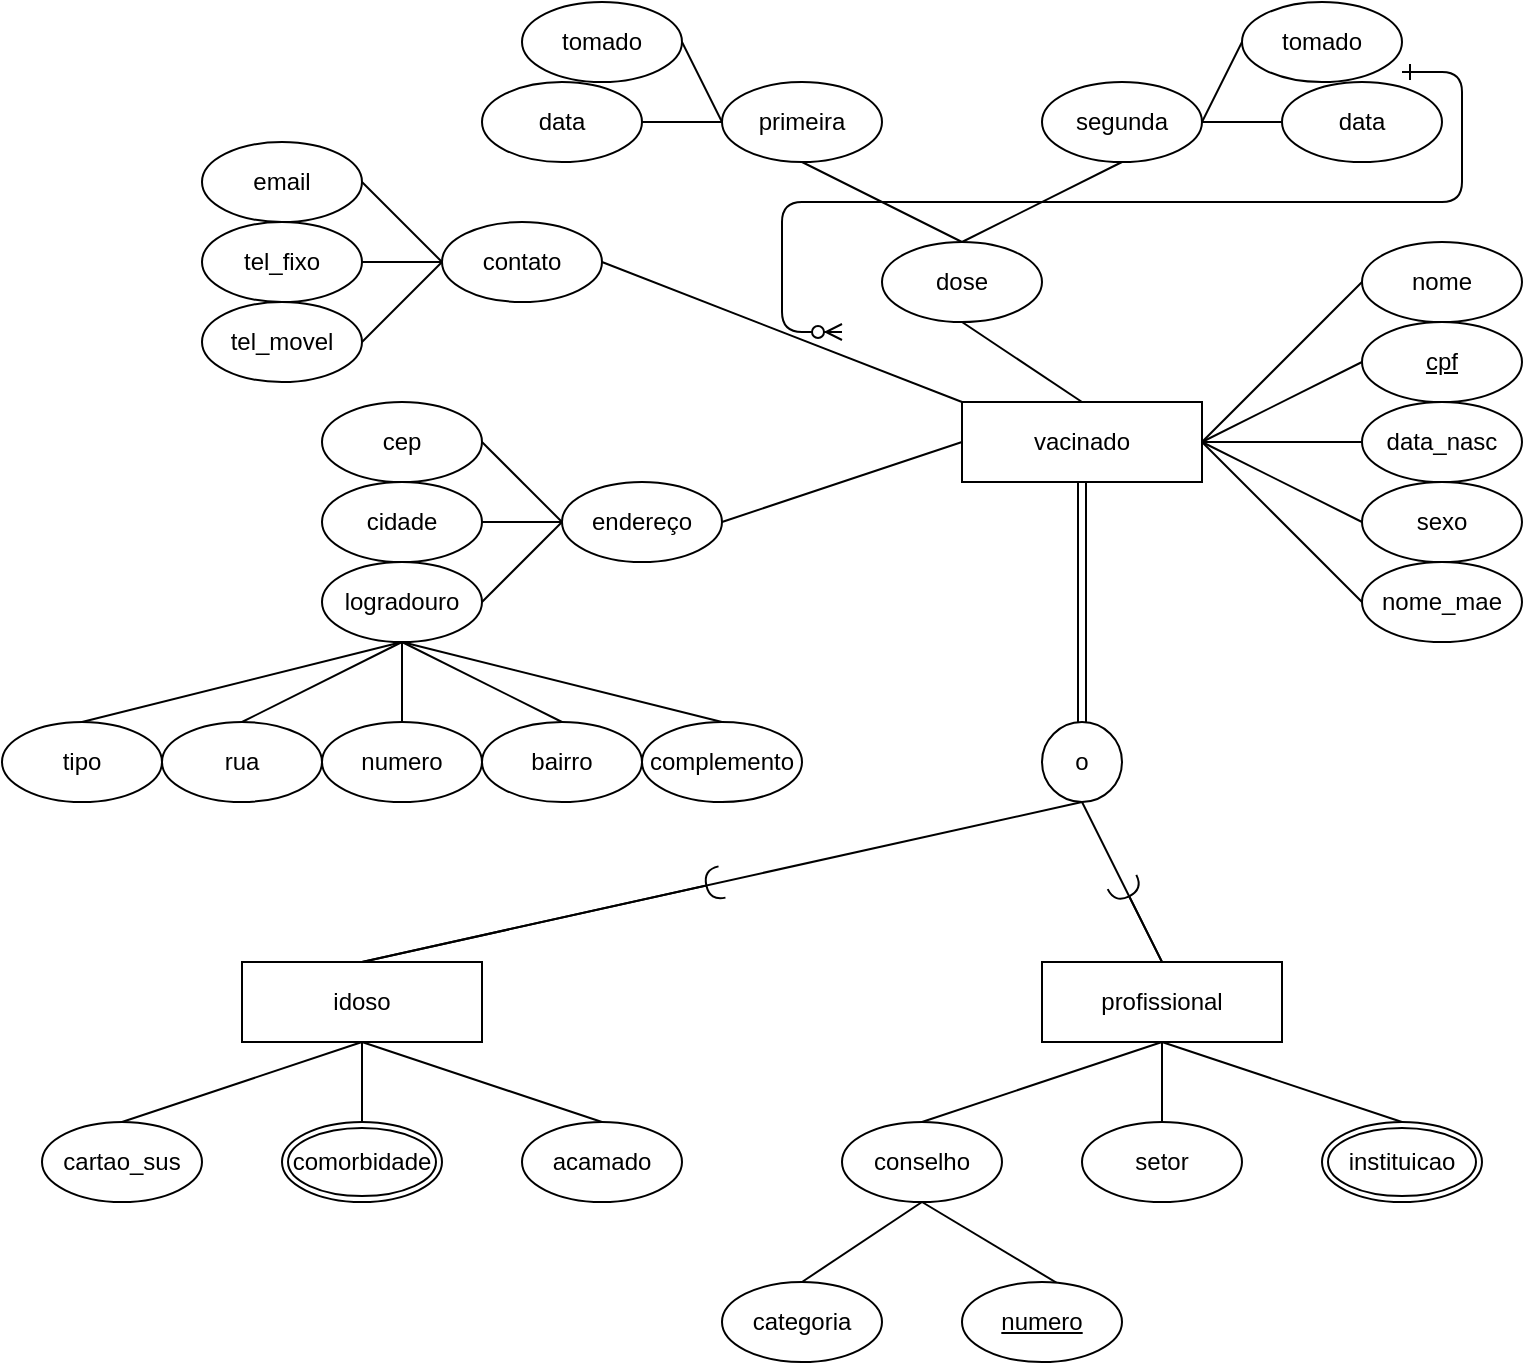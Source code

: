 <mxfile version="14.4.5" type="github">
  <diagram id="R2lEEEUBdFMjLlhIrx00" name="Page-1">
    <mxGraphModel dx="1021" dy="536" grid="1" gridSize="10" guides="1" tooltips="1" connect="1" arrows="1" fold="1" page="1" pageScale="1" pageWidth="850" pageHeight="1100" math="0" shadow="0" extFonts="Permanent Marker^https://fonts.googleapis.com/css?family=Permanent+Marker">
      <root>
        <mxCell id="0" />
        <mxCell id="1" parent="0" />
        <mxCell id="C-vyLk0tnHw3VtMMgP7b-12" value="" style="edgeStyle=entityRelationEdgeStyle;endArrow=ERzeroToMany;startArrow=ERone;endFill=1;startFill=0;" parent="1" target="C-vyLk0tnHw3VtMMgP7b-17" edge="1">
          <mxGeometry width="100" height="100" relative="1" as="geometry">
            <mxPoint x="740" y="75" as="sourcePoint" />
            <mxPoint x="460" y="205" as="targetPoint" />
          </mxGeometry>
        </mxCell>
        <mxCell id="0mzesN_WcEqe4faNA7i8-20" style="edgeStyle=none;rounded=0;orthogonalLoop=1;jettySize=auto;html=1;exitX=1;exitY=0.5;exitDx=0;exitDy=0;entryX=0;entryY=0.5;entryDx=0;entryDy=0;endArrow=none;endFill=0;" edge="1" parent="1" source="0mzesN_WcEqe4faNA7i8-1" target="0mzesN_WcEqe4faNA7i8-2">
          <mxGeometry relative="1" as="geometry" />
        </mxCell>
        <mxCell id="0mzesN_WcEqe4faNA7i8-21" style="edgeStyle=none;rounded=0;orthogonalLoop=1;jettySize=auto;html=1;exitX=1;exitY=0.5;exitDx=0;exitDy=0;entryX=0;entryY=0.5;entryDx=0;entryDy=0;endArrow=none;endFill=0;" edge="1" parent="1" source="0mzesN_WcEqe4faNA7i8-1" target="0mzesN_WcEqe4faNA7i8-3">
          <mxGeometry relative="1" as="geometry" />
        </mxCell>
        <mxCell id="0mzesN_WcEqe4faNA7i8-22" style="edgeStyle=none;rounded=0;orthogonalLoop=1;jettySize=auto;html=1;exitX=1;exitY=0.5;exitDx=0;exitDy=0;entryX=0;entryY=0.5;entryDx=0;entryDy=0;endArrow=none;endFill=0;" edge="1" parent="1" source="0mzesN_WcEqe4faNA7i8-1" target="0mzesN_WcEqe4faNA7i8-4">
          <mxGeometry relative="1" as="geometry" />
        </mxCell>
        <mxCell id="0mzesN_WcEqe4faNA7i8-23" style="edgeStyle=none;rounded=0;orthogonalLoop=1;jettySize=auto;html=1;exitX=1;exitY=0.5;exitDx=0;exitDy=0;entryX=0;entryY=0.5;entryDx=0;entryDy=0;endArrow=none;endFill=0;" edge="1" parent="1" source="0mzesN_WcEqe4faNA7i8-1" target="0mzesN_WcEqe4faNA7i8-5">
          <mxGeometry relative="1" as="geometry" />
        </mxCell>
        <mxCell id="0mzesN_WcEqe4faNA7i8-24" style="edgeStyle=none;rounded=0;orthogonalLoop=1;jettySize=auto;html=1;exitX=1;exitY=0.5;exitDx=0;exitDy=0;entryX=0;entryY=0.5;entryDx=0;entryDy=0;endArrow=none;endFill=0;" edge="1" parent="1" source="0mzesN_WcEqe4faNA7i8-1" target="0mzesN_WcEqe4faNA7i8-6">
          <mxGeometry relative="1" as="geometry" />
        </mxCell>
        <mxCell id="0mzesN_WcEqe4faNA7i8-43" style="edgeStyle=none;rounded=0;orthogonalLoop=1;jettySize=auto;html=1;exitX=0;exitY=0;exitDx=0;exitDy=0;entryX=1;entryY=0.5;entryDx=0;entryDy=0;endArrow=none;endFill=0;" edge="1" parent="1" source="0mzesN_WcEqe4faNA7i8-1" target="0mzesN_WcEqe4faNA7i8-7">
          <mxGeometry relative="1" as="geometry" />
        </mxCell>
        <mxCell id="0mzesN_WcEqe4faNA7i8-44" style="edgeStyle=none;rounded=0;orthogonalLoop=1;jettySize=auto;html=1;exitX=0.5;exitY=0;exitDx=0;exitDy=0;entryX=0.5;entryY=1;entryDx=0;entryDy=0;endArrow=none;endFill=0;" edge="1" parent="1" source="0mzesN_WcEqe4faNA7i8-1" target="0mzesN_WcEqe4faNA7i8-8">
          <mxGeometry relative="1" as="geometry" />
        </mxCell>
        <mxCell id="0mzesN_WcEqe4faNA7i8-60" style="edgeStyle=none;rounded=0;orthogonalLoop=1;jettySize=auto;html=1;exitX=0;exitY=0.5;exitDx=0;exitDy=0;entryX=1;entryY=0.5;entryDx=0;entryDy=0;endArrow=none;endFill=0;" edge="1" parent="1" source="0mzesN_WcEqe4faNA7i8-1" target="0mzesN_WcEqe4faNA7i8-9">
          <mxGeometry relative="1" as="geometry" />
        </mxCell>
        <mxCell id="0mzesN_WcEqe4faNA7i8-64" style="edgeStyle=none;rounded=0;orthogonalLoop=1;jettySize=auto;html=1;exitX=0.5;exitY=1;exitDx=0;exitDy=0;entryX=0.5;entryY=0;entryDx=0;entryDy=0;shape=link;" edge="1" parent="1" source="0mzesN_WcEqe4faNA7i8-1" target="0mzesN_WcEqe4faNA7i8-63">
          <mxGeometry relative="1" as="geometry" />
        </mxCell>
        <mxCell id="0mzesN_WcEqe4faNA7i8-1" value="vacinado" style="rounded=0;whiteSpace=wrap;html=1;" vertex="1" parent="1">
          <mxGeometry x="520" y="240" width="120" height="40" as="geometry" />
        </mxCell>
        <mxCell id="0mzesN_WcEqe4faNA7i8-2" value="nome" style="ellipse;whiteSpace=wrap;html=1;" vertex="1" parent="1">
          <mxGeometry x="720" y="160" width="80" height="40" as="geometry" />
        </mxCell>
        <mxCell id="0mzesN_WcEqe4faNA7i8-3" value="&lt;u&gt;cpf&lt;/u&gt;" style="ellipse;whiteSpace=wrap;html=1;" vertex="1" parent="1">
          <mxGeometry x="720" y="200" width="80" height="40" as="geometry" />
        </mxCell>
        <mxCell id="0mzesN_WcEqe4faNA7i8-4" value="&lt;div&gt;data_nasc&lt;/div&gt;" style="ellipse;whiteSpace=wrap;html=1;" vertex="1" parent="1">
          <mxGeometry x="720" y="240" width="80" height="40" as="geometry" />
        </mxCell>
        <mxCell id="0mzesN_WcEqe4faNA7i8-5" value="sexo" style="ellipse;whiteSpace=wrap;html=1;" vertex="1" parent="1">
          <mxGeometry x="720" y="280" width="80" height="40" as="geometry" />
        </mxCell>
        <mxCell id="0mzesN_WcEqe4faNA7i8-6" value="&lt;div&gt;nome_mae&lt;/div&gt;" style="ellipse;whiteSpace=wrap;html=1;" vertex="1" parent="1">
          <mxGeometry x="720" y="320" width="80" height="40" as="geometry" />
        </mxCell>
        <mxCell id="0mzesN_WcEqe4faNA7i8-16" style="rounded=0;orthogonalLoop=1;jettySize=auto;html=1;exitX=0;exitY=0.5;exitDx=0;exitDy=0;entryX=1;entryY=0.5;entryDx=0;entryDy=0;endArrow=none;endFill=0;" edge="1" parent="1" source="0mzesN_WcEqe4faNA7i8-7" target="0mzesN_WcEqe4faNA7i8-10">
          <mxGeometry relative="1" as="geometry" />
        </mxCell>
        <mxCell id="0mzesN_WcEqe4faNA7i8-17" style="edgeStyle=none;rounded=0;orthogonalLoop=1;jettySize=auto;html=1;exitX=0;exitY=0.5;exitDx=0;exitDy=0;entryX=1;entryY=0.5;entryDx=0;entryDy=0;endArrow=none;endFill=0;" edge="1" parent="1" source="0mzesN_WcEqe4faNA7i8-7" target="0mzesN_WcEqe4faNA7i8-11">
          <mxGeometry relative="1" as="geometry" />
        </mxCell>
        <mxCell id="0mzesN_WcEqe4faNA7i8-18" style="edgeStyle=none;rounded=0;orthogonalLoop=1;jettySize=auto;html=1;exitX=0;exitY=0.5;exitDx=0;exitDy=0;entryX=1;entryY=0.5;entryDx=0;entryDy=0;endArrow=none;endFill=0;" edge="1" parent="1" source="0mzesN_WcEqe4faNA7i8-7" target="0mzesN_WcEqe4faNA7i8-12">
          <mxGeometry relative="1" as="geometry" />
        </mxCell>
        <mxCell id="0mzesN_WcEqe4faNA7i8-7" value="contato" style="ellipse;whiteSpace=wrap;html=1;" vertex="1" parent="1">
          <mxGeometry x="260" y="150" width="80" height="40" as="geometry" />
        </mxCell>
        <mxCell id="0mzesN_WcEqe4faNA7i8-48" style="edgeStyle=none;rounded=0;orthogonalLoop=1;jettySize=auto;html=1;exitX=0.5;exitY=0;exitDx=0;exitDy=0;entryX=0.5;entryY=1;entryDx=0;entryDy=0;endArrow=none;endFill=0;" edge="1" parent="1" source="0mzesN_WcEqe4faNA7i8-8" target="0mzesN_WcEqe4faNA7i8-46">
          <mxGeometry relative="1" as="geometry" />
        </mxCell>
        <mxCell id="0mzesN_WcEqe4faNA7i8-49" style="edgeStyle=none;rounded=0;orthogonalLoop=1;jettySize=auto;html=1;exitX=0.5;exitY=0;exitDx=0;exitDy=0;entryX=0.5;entryY=1;entryDx=0;entryDy=0;endArrow=none;endFill=0;" edge="1" parent="1" source="0mzesN_WcEqe4faNA7i8-8" target="0mzesN_WcEqe4faNA7i8-47">
          <mxGeometry relative="1" as="geometry" />
        </mxCell>
        <mxCell id="0mzesN_WcEqe4faNA7i8-8" value="dose" style="ellipse;whiteSpace=wrap;html=1;" vertex="1" parent="1">
          <mxGeometry x="480" y="160" width="80" height="40" as="geometry" />
        </mxCell>
        <mxCell id="0mzesN_WcEqe4faNA7i8-40" style="edgeStyle=none;rounded=0;orthogonalLoop=1;jettySize=auto;html=1;entryX=1;entryY=0.5;entryDx=0;entryDy=0;exitX=0;exitY=0.5;exitDx=0;exitDy=0;endArrow=none;endFill=0;" edge="1" parent="1" source="0mzesN_WcEqe4faNA7i8-9" target="0mzesN_WcEqe4faNA7i8-26">
          <mxGeometry relative="1" as="geometry">
            <mxPoint x="300" y="300" as="sourcePoint" />
          </mxGeometry>
        </mxCell>
        <mxCell id="0mzesN_WcEqe4faNA7i8-41" style="edgeStyle=none;rounded=0;orthogonalLoop=1;jettySize=auto;html=1;exitX=0;exitY=0.5;exitDx=0;exitDy=0;entryX=1;entryY=0.5;entryDx=0;entryDy=0;endArrow=none;endFill=0;" edge="1" parent="1" source="0mzesN_WcEqe4faNA7i8-9" target="0mzesN_WcEqe4faNA7i8-27">
          <mxGeometry relative="1" as="geometry" />
        </mxCell>
        <mxCell id="0mzesN_WcEqe4faNA7i8-42" style="edgeStyle=none;rounded=0;orthogonalLoop=1;jettySize=auto;html=1;exitX=0;exitY=0.5;exitDx=0;exitDy=0;entryX=1;entryY=0.5;entryDx=0;entryDy=0;endArrow=none;endFill=0;" edge="1" parent="1" source="0mzesN_WcEqe4faNA7i8-9" target="0mzesN_WcEqe4faNA7i8-29">
          <mxGeometry relative="1" as="geometry" />
        </mxCell>
        <mxCell id="0mzesN_WcEqe4faNA7i8-9" value="endereço" style="ellipse;whiteSpace=wrap;html=1;" vertex="1" parent="1">
          <mxGeometry x="320" y="280" width="80" height="40" as="geometry" />
        </mxCell>
        <mxCell id="0mzesN_WcEqe4faNA7i8-10" value="tel_fixo" style="ellipse;whiteSpace=wrap;html=1;" vertex="1" parent="1">
          <mxGeometry x="140" y="150" width="80" height="40" as="geometry" />
        </mxCell>
        <mxCell id="0mzesN_WcEqe4faNA7i8-11" value="email" style="ellipse;whiteSpace=wrap;html=1;" vertex="1" parent="1">
          <mxGeometry x="140" y="110" width="80" height="40" as="geometry" />
        </mxCell>
        <mxCell id="0mzesN_WcEqe4faNA7i8-12" value="tel_movel" style="ellipse;whiteSpace=wrap;html=1;" vertex="1" parent="1">
          <mxGeometry x="140" y="190" width="80" height="40" as="geometry" />
        </mxCell>
        <mxCell id="0mzesN_WcEqe4faNA7i8-26" value="cep" style="ellipse;whiteSpace=wrap;html=1;" vertex="1" parent="1">
          <mxGeometry x="200" y="240" width="80" height="40" as="geometry" />
        </mxCell>
        <mxCell id="0mzesN_WcEqe4faNA7i8-27" value="cidade" style="ellipse;whiteSpace=wrap;html=1;" vertex="1" parent="1">
          <mxGeometry x="200" y="280" width="80" height="40" as="geometry" />
        </mxCell>
        <mxCell id="0mzesN_WcEqe4faNA7i8-35" style="edgeStyle=none;rounded=0;orthogonalLoop=1;jettySize=auto;html=1;exitX=0.5;exitY=1;exitDx=0;exitDy=0;entryX=0.5;entryY=0;entryDx=0;entryDy=0;endArrow=none;endFill=0;" edge="1" parent="1" source="0mzesN_WcEqe4faNA7i8-29" target="0mzesN_WcEqe4faNA7i8-32">
          <mxGeometry relative="1" as="geometry" />
        </mxCell>
        <mxCell id="0mzesN_WcEqe4faNA7i8-36" style="edgeStyle=none;rounded=0;orthogonalLoop=1;jettySize=auto;html=1;exitX=0.5;exitY=1;exitDx=0;exitDy=0;entryX=0.5;entryY=0;entryDx=0;entryDy=0;endArrow=none;endFill=0;" edge="1" parent="1" source="0mzesN_WcEqe4faNA7i8-29" target="0mzesN_WcEqe4faNA7i8-30">
          <mxGeometry relative="1" as="geometry" />
        </mxCell>
        <mxCell id="0mzesN_WcEqe4faNA7i8-37" style="edgeStyle=none;rounded=0;orthogonalLoop=1;jettySize=auto;html=1;exitX=0.5;exitY=1;exitDx=0;exitDy=0;entryX=0.5;entryY=0;entryDx=0;entryDy=0;endArrow=none;endFill=0;" edge="1" parent="1" source="0mzesN_WcEqe4faNA7i8-29" target="0mzesN_WcEqe4faNA7i8-33">
          <mxGeometry relative="1" as="geometry" />
        </mxCell>
        <mxCell id="0mzesN_WcEqe4faNA7i8-38" style="edgeStyle=none;rounded=0;orthogonalLoop=1;jettySize=auto;html=1;exitX=0.5;exitY=1;exitDx=0;exitDy=0;entryX=0.5;entryY=0;entryDx=0;entryDy=0;endArrow=none;endFill=0;" edge="1" parent="1" source="0mzesN_WcEqe4faNA7i8-29" target="0mzesN_WcEqe4faNA7i8-31">
          <mxGeometry relative="1" as="geometry" />
        </mxCell>
        <mxCell id="0mzesN_WcEqe4faNA7i8-39" style="edgeStyle=none;rounded=0;orthogonalLoop=1;jettySize=auto;html=1;exitX=0.5;exitY=1;exitDx=0;exitDy=0;entryX=0.5;entryY=0;entryDx=0;entryDy=0;endArrow=none;endFill=0;" edge="1" parent="1" source="0mzesN_WcEqe4faNA7i8-29" target="0mzesN_WcEqe4faNA7i8-34">
          <mxGeometry relative="1" as="geometry" />
        </mxCell>
        <mxCell id="0mzesN_WcEqe4faNA7i8-29" value="logradouro" style="ellipse;whiteSpace=wrap;html=1;" vertex="1" parent="1">
          <mxGeometry x="200" y="320" width="80" height="40" as="geometry" />
        </mxCell>
        <mxCell id="0mzesN_WcEqe4faNA7i8-30" value="rua" style="ellipse;whiteSpace=wrap;html=1;" vertex="1" parent="1">
          <mxGeometry x="120" y="400" width="80" height="40" as="geometry" />
        </mxCell>
        <mxCell id="0mzesN_WcEqe4faNA7i8-31" value="bairro" style="ellipse;whiteSpace=wrap;html=1;" vertex="1" parent="1">
          <mxGeometry x="280" y="400" width="80" height="40" as="geometry" />
        </mxCell>
        <mxCell id="0mzesN_WcEqe4faNA7i8-32" value="tipo" style="ellipse;whiteSpace=wrap;html=1;" vertex="1" parent="1">
          <mxGeometry x="40" y="400" width="80" height="40" as="geometry" />
        </mxCell>
        <mxCell id="0mzesN_WcEqe4faNA7i8-33" value="numero" style="ellipse;whiteSpace=wrap;html=1;" vertex="1" parent="1">
          <mxGeometry x="200" y="400" width="80" height="40" as="geometry" />
        </mxCell>
        <mxCell id="0mzesN_WcEqe4faNA7i8-34" value="complemento" style="ellipse;whiteSpace=wrap;html=1;" vertex="1" parent="1">
          <mxGeometry x="360" y="400" width="80" height="40" as="geometry" />
        </mxCell>
        <mxCell id="0mzesN_WcEqe4faNA7i8-54" style="edgeStyle=none;rounded=0;orthogonalLoop=1;jettySize=auto;html=1;exitX=0;exitY=0.5;exitDx=0;exitDy=0;entryX=1;entryY=0.5;entryDx=0;entryDy=0;endArrow=none;endFill=0;" edge="1" parent="1" source="0mzesN_WcEqe4faNA7i8-46" target="0mzesN_WcEqe4faNA7i8-50">
          <mxGeometry relative="1" as="geometry" />
        </mxCell>
        <mxCell id="0mzesN_WcEqe4faNA7i8-57" style="edgeStyle=none;rounded=0;orthogonalLoop=1;jettySize=auto;html=1;exitX=0;exitY=0.5;exitDx=0;exitDy=0;entryX=1;entryY=0.5;entryDx=0;entryDy=0;endArrow=none;endFill=0;" edge="1" parent="1" source="0mzesN_WcEqe4faNA7i8-46" target="0mzesN_WcEqe4faNA7i8-51">
          <mxGeometry relative="1" as="geometry" />
        </mxCell>
        <mxCell id="0mzesN_WcEqe4faNA7i8-46" value="primeira" style="ellipse;whiteSpace=wrap;html=1;" vertex="1" parent="1">
          <mxGeometry x="400" y="80" width="80" height="40" as="geometry" />
        </mxCell>
        <mxCell id="0mzesN_WcEqe4faNA7i8-58" style="edgeStyle=none;rounded=0;orthogonalLoop=1;jettySize=auto;html=1;exitX=1;exitY=0.5;exitDx=0;exitDy=0;entryX=0;entryY=0.5;entryDx=0;entryDy=0;endArrow=none;endFill=0;" edge="1" parent="1" source="0mzesN_WcEqe4faNA7i8-47" target="0mzesN_WcEqe4faNA7i8-52">
          <mxGeometry relative="1" as="geometry" />
        </mxCell>
        <mxCell id="0mzesN_WcEqe4faNA7i8-59" style="edgeStyle=none;rounded=0;orthogonalLoop=1;jettySize=auto;html=1;exitX=1;exitY=0.5;exitDx=0;exitDy=0;entryX=0;entryY=0.5;entryDx=0;entryDy=0;endArrow=none;endFill=0;" edge="1" parent="1" source="0mzesN_WcEqe4faNA7i8-47" target="0mzesN_WcEqe4faNA7i8-53">
          <mxGeometry relative="1" as="geometry" />
        </mxCell>
        <mxCell id="0mzesN_WcEqe4faNA7i8-47" value="segunda" style="ellipse;whiteSpace=wrap;html=1;" vertex="1" parent="1">
          <mxGeometry x="560" y="80" width="80" height="40" as="geometry" />
        </mxCell>
        <mxCell id="0mzesN_WcEqe4faNA7i8-50" value="data" style="ellipse;whiteSpace=wrap;html=1;" vertex="1" parent="1">
          <mxGeometry x="280" y="80" width="80" height="40" as="geometry" />
        </mxCell>
        <mxCell id="0mzesN_WcEqe4faNA7i8-51" value="tomado" style="ellipse;whiteSpace=wrap;html=1;" vertex="1" parent="1">
          <mxGeometry x="300" y="40" width="80" height="40" as="geometry" />
        </mxCell>
        <mxCell id="0mzesN_WcEqe4faNA7i8-52" value="tomado" style="ellipse;whiteSpace=wrap;html=1;" vertex="1" parent="1">
          <mxGeometry x="660" y="40" width="80" height="40" as="geometry" />
        </mxCell>
        <mxCell id="0mzesN_WcEqe4faNA7i8-53" value="data" style="ellipse;whiteSpace=wrap;html=1;" vertex="1" parent="1">
          <mxGeometry x="680" y="80" width="80" height="40" as="geometry" />
        </mxCell>
        <mxCell id="0mzesN_WcEqe4faNA7i8-73" style="edgeStyle=none;rounded=0;orthogonalLoop=1;jettySize=auto;html=1;exitX=0.5;exitY=1;exitDx=0;exitDy=0;startArrow=none;startFill=0;endArrow=none;endFill=0;entryX=0.5;entryY=0;entryDx=0;entryDy=0;" edge="1" parent="1" source="0mzesN_WcEqe4faNA7i8-63" target="0mzesN_WcEqe4faNA7i8-65">
          <mxGeometry relative="1" as="geometry">
            <mxPoint x="700" y="520" as="targetPoint" />
          </mxGeometry>
        </mxCell>
        <mxCell id="0mzesN_WcEqe4faNA7i8-74" style="edgeStyle=none;rounded=0;orthogonalLoop=1;jettySize=auto;html=1;exitX=0.5;exitY=1;exitDx=0;exitDy=0;entryX=0.5;entryY=0;entryDx=0;entryDy=0;startArrow=none;startFill=0;endArrow=none;endFill=0;" edge="1" parent="1" source="0mzesN_WcEqe4faNA7i8-63" target="0mzesN_WcEqe4faNA7i8-66">
          <mxGeometry relative="1" as="geometry" />
        </mxCell>
        <mxCell id="0mzesN_WcEqe4faNA7i8-63" value="o" style="ellipse;whiteSpace=wrap;html=1;aspect=fixed;" vertex="1" parent="1">
          <mxGeometry x="560" y="400" width="40" height="40" as="geometry" />
        </mxCell>
        <mxCell id="0mzesN_WcEqe4faNA7i8-77" style="edgeStyle=none;rounded=0;orthogonalLoop=1;jettySize=auto;html=1;exitX=0.5;exitY=0;exitDx=0;exitDy=0;startArrow=none;startFill=0;endArrow=halfCircle;endFill=0;" edge="1" parent="1" source="0mzesN_WcEqe4faNA7i8-65">
          <mxGeometry relative="1" as="geometry">
            <mxPoint x="600" y="480" as="targetPoint" />
          </mxGeometry>
        </mxCell>
        <mxCell id="0mzesN_WcEqe4faNA7i8-87" style="edgeStyle=none;rounded=0;orthogonalLoop=1;jettySize=auto;html=1;exitX=0.5;exitY=1;exitDx=0;exitDy=0;entryX=0.5;entryY=0;entryDx=0;entryDy=0;startArrow=none;startFill=0;endArrow=none;endFill=0;" edge="1" parent="1" source="0mzesN_WcEqe4faNA7i8-65" target="0mzesN_WcEqe4faNA7i8-80">
          <mxGeometry relative="1" as="geometry" />
        </mxCell>
        <mxCell id="0mzesN_WcEqe4faNA7i8-88" style="edgeStyle=none;rounded=0;orthogonalLoop=1;jettySize=auto;html=1;exitX=0.5;exitY=1;exitDx=0;exitDy=0;entryX=0.5;entryY=0;entryDx=0;entryDy=0;startArrow=none;startFill=0;endArrow=none;endFill=0;" edge="1" parent="1" source="0mzesN_WcEqe4faNA7i8-65" target="0mzesN_WcEqe4faNA7i8-83">
          <mxGeometry relative="1" as="geometry" />
        </mxCell>
        <mxCell id="0mzesN_WcEqe4faNA7i8-103" style="edgeStyle=none;rounded=0;orthogonalLoop=1;jettySize=auto;html=1;exitX=0.5;exitY=1;exitDx=0;exitDy=0;entryX=0.5;entryY=0;entryDx=0;entryDy=0;startArrow=none;startFill=0;endArrow=none;endFill=0;" edge="1" parent="1" source="0mzesN_WcEqe4faNA7i8-65" target="0mzesN_WcEqe4faNA7i8-90">
          <mxGeometry relative="1" as="geometry" />
        </mxCell>
        <mxCell id="0mzesN_WcEqe4faNA7i8-65" value="profissional" style="rounded=0;whiteSpace=wrap;html=1;" vertex="1" parent="1">
          <mxGeometry x="560" y="520" width="120" height="40" as="geometry" />
        </mxCell>
        <mxCell id="0mzesN_WcEqe4faNA7i8-78" style="edgeStyle=none;rounded=0;orthogonalLoop=1;jettySize=auto;html=1;exitX=0.5;exitY=0;exitDx=0;exitDy=0;startArrow=none;startFill=0;endArrow=halfCircle;endFill=0;" edge="1" parent="1" source="0mzesN_WcEqe4faNA7i8-66">
          <mxGeometry relative="1" as="geometry">
            <mxPoint x="400" y="480" as="targetPoint" />
          </mxGeometry>
        </mxCell>
        <mxCell id="0mzesN_WcEqe4faNA7i8-99" style="edgeStyle=none;rounded=0;orthogonalLoop=1;jettySize=auto;html=1;exitX=0.5;exitY=1;exitDx=0;exitDy=0;entryX=0.5;entryY=0;entryDx=0;entryDy=0;startArrow=none;startFill=0;endArrow=none;endFill=0;" edge="1" parent="1" source="0mzesN_WcEqe4faNA7i8-66" target="0mzesN_WcEqe4faNA7i8-95">
          <mxGeometry relative="1" as="geometry" />
        </mxCell>
        <mxCell id="0mzesN_WcEqe4faNA7i8-100" style="edgeStyle=none;rounded=0;orthogonalLoop=1;jettySize=auto;html=1;exitX=0.5;exitY=1;exitDx=0;exitDy=0;entryX=0.5;entryY=0;entryDx=0;entryDy=0;startArrow=none;startFill=0;endArrow=none;endFill=0;" edge="1" parent="1" source="0mzesN_WcEqe4faNA7i8-66" target="0mzesN_WcEqe4faNA7i8-98">
          <mxGeometry relative="1" as="geometry" />
        </mxCell>
        <mxCell id="0mzesN_WcEqe4faNA7i8-101" style="edgeStyle=none;rounded=0;orthogonalLoop=1;jettySize=auto;html=1;exitX=0.5;exitY=1;exitDx=0;exitDy=0;entryX=0.5;entryY=0;entryDx=0;entryDy=0;startArrow=none;startFill=0;endArrow=none;endFill=0;" edge="1" parent="1" source="0mzesN_WcEqe4faNA7i8-66" target="0mzesN_WcEqe4faNA7i8-97">
          <mxGeometry relative="1" as="geometry" />
        </mxCell>
        <mxCell id="0mzesN_WcEqe4faNA7i8-66" value="idoso" style="rounded=0;whiteSpace=wrap;html=1;" vertex="1" parent="1">
          <mxGeometry x="160" y="520" width="120" height="40" as="geometry" />
        </mxCell>
        <mxCell id="0mzesN_WcEqe4faNA7i8-86" style="edgeStyle=none;rounded=0;orthogonalLoop=1;jettySize=auto;html=1;exitX=0.5;exitY=1;exitDx=0;exitDy=0;entryX=0;entryY=0.5;entryDx=0;entryDy=0;startArrow=none;startFill=0;endArrow=none;endFill=0;" edge="1" parent="1" source="0mzesN_WcEqe4faNA7i8-80" target="0mzesN_WcEqe4faNA7i8-82">
          <mxGeometry relative="1" as="geometry" />
        </mxCell>
        <mxCell id="0mzesN_WcEqe4faNA7i8-102" style="edgeStyle=none;rounded=0;orthogonalLoop=1;jettySize=auto;html=1;exitX=0.5;exitY=1;exitDx=0;exitDy=0;entryX=0.5;entryY=0;entryDx=0;entryDy=0;startArrow=none;startFill=0;endArrow=none;endFill=0;" edge="1" parent="1" source="0mzesN_WcEqe4faNA7i8-80" target="0mzesN_WcEqe4faNA7i8-81">
          <mxGeometry relative="1" as="geometry" />
        </mxCell>
        <mxCell id="0mzesN_WcEqe4faNA7i8-80" value="conselho" style="ellipse;whiteSpace=wrap;html=1;" vertex="1" parent="1">
          <mxGeometry x="460" y="600" width="80" height="40" as="geometry" />
        </mxCell>
        <mxCell id="0mzesN_WcEqe4faNA7i8-81" value="categoria" style="ellipse;whiteSpace=wrap;html=1;" vertex="1" parent="1">
          <mxGeometry x="400" y="680" width="80" height="40" as="geometry" />
        </mxCell>
        <mxCell id="0mzesN_WcEqe4faNA7i8-82" value="&lt;u&gt;numero&lt;/u&gt;" style="ellipse;whiteSpace=wrap;html=1;direction=west;" vertex="1" parent="1">
          <mxGeometry x="520" y="680" width="80" height="40" as="geometry" />
        </mxCell>
        <mxCell id="0mzesN_WcEqe4faNA7i8-83" value="setor" style="ellipse;whiteSpace=wrap;html=1;" vertex="1" parent="1">
          <mxGeometry x="580" y="600" width="80" height="40" as="geometry" />
        </mxCell>
        <mxCell id="0mzesN_WcEqe4faNA7i8-90" value="instituicao" style="ellipse;shape=doubleEllipse;margin=3;whiteSpace=wrap;html=1;align=center;" vertex="1" parent="1">
          <mxGeometry x="700" y="600" width="80" height="40" as="geometry" />
        </mxCell>
        <mxCell id="0mzesN_WcEqe4faNA7i8-95" value="cartao_sus" style="ellipse;whiteSpace=wrap;html=1;" vertex="1" parent="1">
          <mxGeometry x="60" y="600" width="80" height="40" as="geometry" />
        </mxCell>
        <mxCell id="0mzesN_WcEqe4faNA7i8-97" value="acamado" style="ellipse;whiteSpace=wrap;html=1;" vertex="1" parent="1">
          <mxGeometry x="300" y="600" width="80" height="40" as="geometry" />
        </mxCell>
        <mxCell id="0mzesN_WcEqe4faNA7i8-98" value="comorbidade" style="ellipse;shape=doubleEllipse;margin=3;whiteSpace=wrap;html=1;align=center;" vertex="1" parent="1">
          <mxGeometry x="180" y="600" width="80" height="40" as="geometry" />
        </mxCell>
      </root>
    </mxGraphModel>
  </diagram>
</mxfile>
